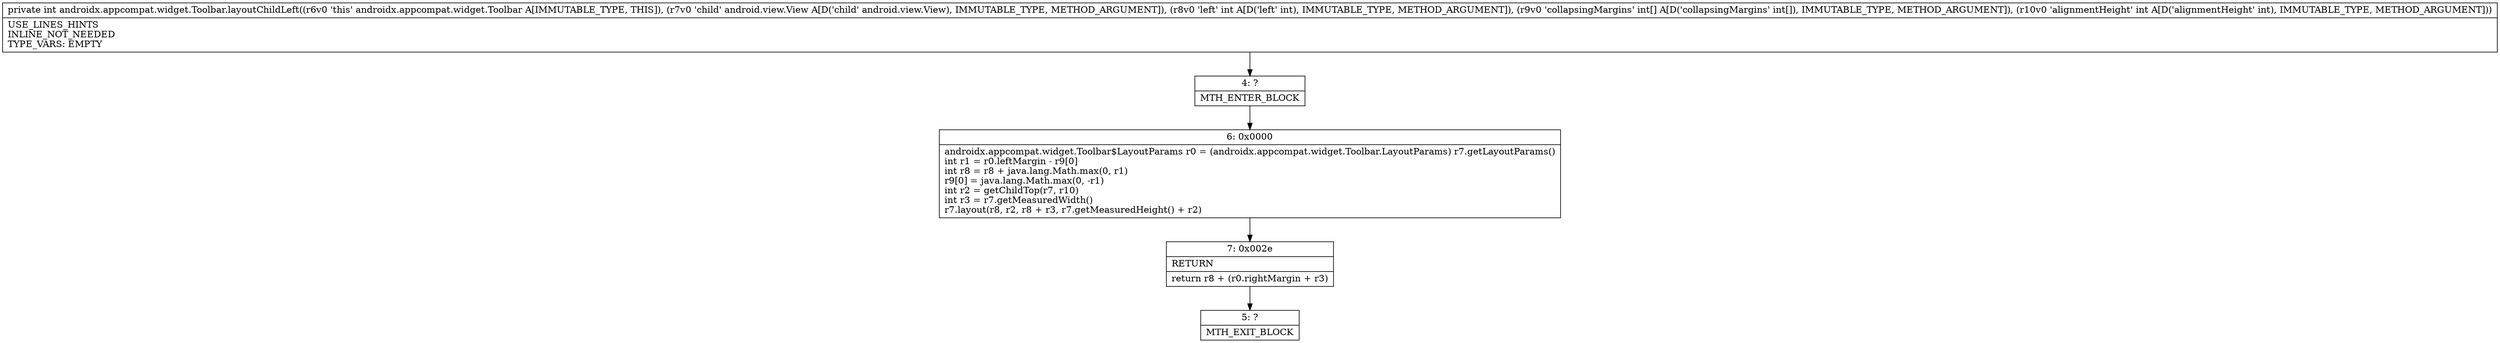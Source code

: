 digraph "CFG forandroidx.appcompat.widget.Toolbar.layoutChildLeft(Landroid\/view\/View;I[II)I" {
Node_4 [shape=record,label="{4\:\ ?|MTH_ENTER_BLOCK\l}"];
Node_6 [shape=record,label="{6\:\ 0x0000|androidx.appcompat.widget.Toolbar$LayoutParams r0 = (androidx.appcompat.widget.Toolbar.LayoutParams) r7.getLayoutParams()\lint r1 = r0.leftMargin \- r9[0]\lint r8 = r8 + java.lang.Math.max(0, r1)\lr9[0] = java.lang.Math.max(0, \-r1)\lint r2 = getChildTop(r7, r10)\lint r3 = r7.getMeasuredWidth()\lr7.layout(r8, r2, r8 + r3, r7.getMeasuredHeight() + r2)\l}"];
Node_7 [shape=record,label="{7\:\ 0x002e|RETURN\l|return r8 + (r0.rightMargin + r3)\l}"];
Node_5 [shape=record,label="{5\:\ ?|MTH_EXIT_BLOCK\l}"];
MethodNode[shape=record,label="{private int androidx.appcompat.widget.Toolbar.layoutChildLeft((r6v0 'this' androidx.appcompat.widget.Toolbar A[IMMUTABLE_TYPE, THIS]), (r7v0 'child' android.view.View A[D('child' android.view.View), IMMUTABLE_TYPE, METHOD_ARGUMENT]), (r8v0 'left' int A[D('left' int), IMMUTABLE_TYPE, METHOD_ARGUMENT]), (r9v0 'collapsingMargins' int[] A[D('collapsingMargins' int[]), IMMUTABLE_TYPE, METHOD_ARGUMENT]), (r10v0 'alignmentHeight' int A[D('alignmentHeight' int), IMMUTABLE_TYPE, METHOD_ARGUMENT]))  | USE_LINES_HINTS\lINLINE_NOT_NEEDED\lTYPE_VARS: EMPTY\l}"];
MethodNode -> Node_4;Node_4 -> Node_6;
Node_6 -> Node_7;
Node_7 -> Node_5;
}

